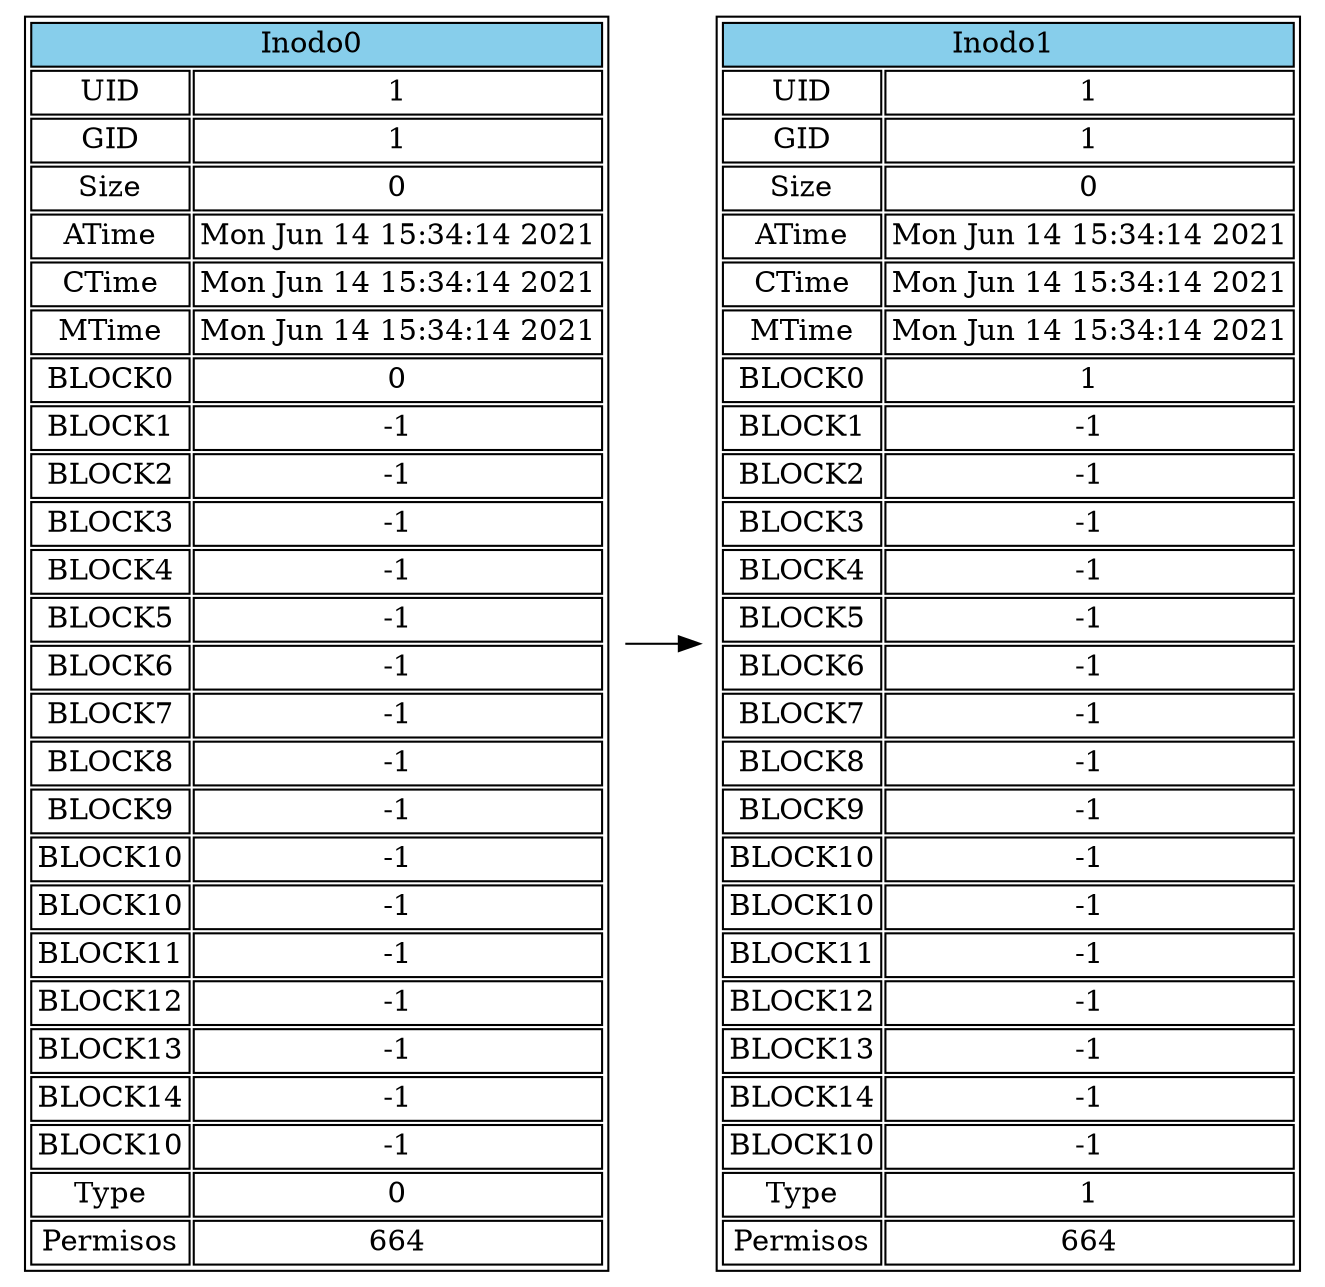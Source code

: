 digraph g{
rankdir = LR;
inodo0 [ shape=plaintext label=<
<table border='1' cellborder ='1'>
<tr>
<td colspan="2" bgcolor="skyblue">Inodo0 </td>
</tr>
<tr>
<td>UID</td>
<td>1</td>
</tr>
<tr>
<td>GID</td>
<td>1</td>
</tr>
<tr>
<td>Size</td>
<td>0</td>
</tr>
<tr>
<td>ATime</td>
<td>Mon Jun 14 15:34:14 2021
</td>
</tr>
<tr>
<td>CTime</td>
<td>Mon Jun 14 15:34:14 2021
</td>
</tr>
<tr>
<td>MTime</td>
<td>Mon Jun 14 15:34:14 2021
</td>
</tr>
<tr>
<td>BLOCK0</td>
<td>0</td>
</tr>
<tr>
<td>BLOCK1</td>
<td>-1</td>
</tr>
<tr>
<td>BLOCK2</td>
<td>-1</td>
</tr>
<tr>
<td>BLOCK3</td>
<td>-1</td>
</tr>
<tr>
<td>BLOCK4</td>
<td>-1</td>
</tr>
<tr>
<td>BLOCK5</td>
<td>-1</td>
</tr>
<tr>
<td>BLOCK6</td>
<td>-1</td>
</tr>
<tr>
<td>BLOCK7</td>
<td>-1</td>
</tr>
<tr>
<td>BLOCK8</td>
<td>-1</td>
</tr>
<tr>
<td>BLOCK9</td>
<td>-1</td>
</tr>
<tr>
<td>BLOCK10</td>
<td>-1</td>
</tr>
<tr>
<td>BLOCK10</td>
<td>-1</td>
</tr>
<tr>
<td>BLOCK11</td>
<td>-1</td>
</tr>
<tr>
<td>BLOCK12</td>
<td>-1</td>
</tr>
<tr>
<td>BLOCK13</td>
<td>-1</td>
</tr>
<tr>
<td>BLOCK14</td>
<td>-1</td>
</tr>
<tr>
<td>BLOCK10</td>
<td>-1</td>
</tr>
<tr>
<td>Type</td>
<td>0</td>
</tr>
<tr>
<td>Permisos</td>
<td>664</td>
</tr>
</table>
>];
inodo1 [ shape=plaintext label=<
<table border='1' cellborder ='1'>
<tr>
<td colspan="2" bgcolor="skyblue">Inodo1 </td>
</tr>
<tr>
<td>UID</td>
<td>1</td>
</tr>
<tr>
<td>GID</td>
<td>1</td>
</tr>
<tr>
<td>Size</td>
<td>0</td>
</tr>
<tr>
<td>ATime</td>
<td>Mon Jun 14 15:34:14 2021
</td>
</tr>
<tr>
<td>CTime</td>
<td>Mon Jun 14 15:34:14 2021
</td>
</tr>
<tr>
<td>MTime</td>
<td>Mon Jun 14 15:34:14 2021
</td>
</tr>
<tr>
<td>BLOCK0</td>
<td>1</td>
</tr>
<tr>
<td>BLOCK1</td>
<td>-1</td>
</tr>
<tr>
<td>BLOCK2</td>
<td>-1</td>
</tr>
<tr>
<td>BLOCK3</td>
<td>-1</td>
</tr>
<tr>
<td>BLOCK4</td>
<td>-1</td>
</tr>
<tr>
<td>BLOCK5</td>
<td>-1</td>
</tr>
<tr>
<td>BLOCK6</td>
<td>-1</td>
</tr>
<tr>
<td>BLOCK7</td>
<td>-1</td>
</tr>
<tr>
<td>BLOCK8</td>
<td>-1</td>
</tr>
<tr>
<td>BLOCK9</td>
<td>-1</td>
</tr>
<tr>
<td>BLOCK10</td>
<td>-1</td>
</tr>
<tr>
<td>BLOCK10</td>
<td>-1</td>
</tr>
<tr>
<td>BLOCK11</td>
<td>-1</td>
</tr>
<tr>
<td>BLOCK12</td>
<td>-1</td>
</tr>
<tr>
<td>BLOCK13</td>
<td>-1</td>
</tr>
<tr>
<td>BLOCK14</td>
<td>-1</td>
</tr>
<tr>
<td>BLOCK10</td>
<td>-1</td>
</tr>
<tr>
<td>Type</td>
<td>1</td>
</tr>
<tr>
<td>Permisos</td>
<td>664</td>
</tr>
</table>
>];
inodo0 -> inodo1
}
